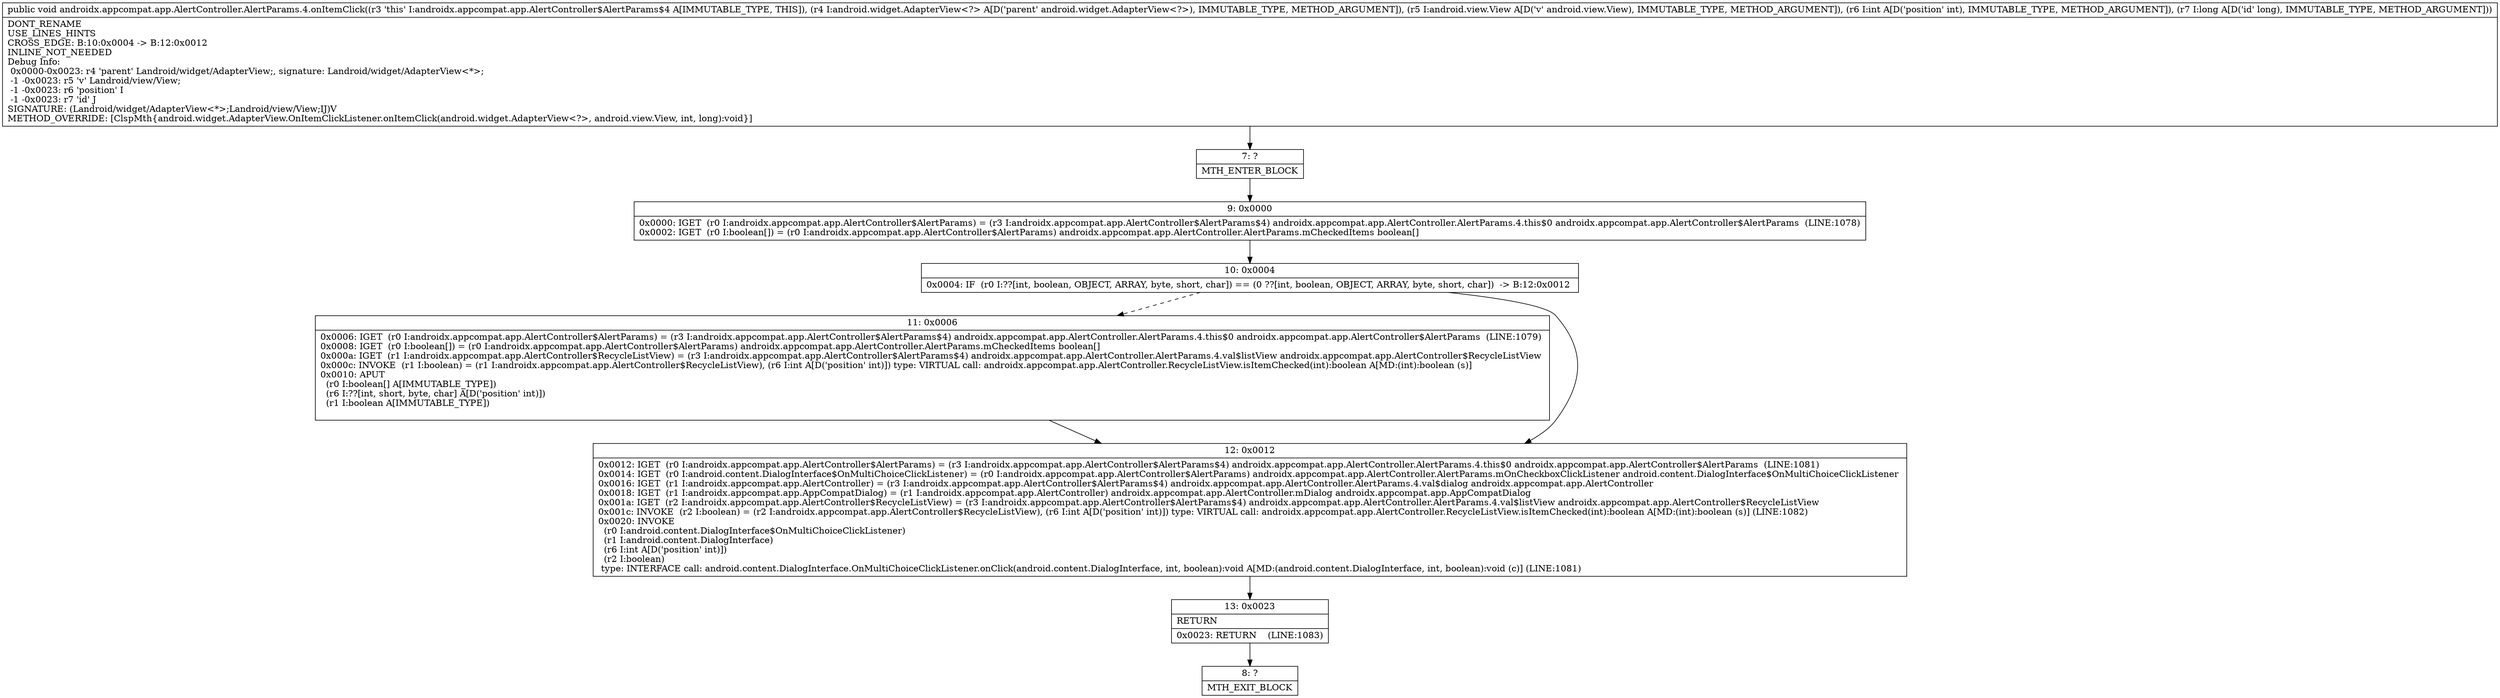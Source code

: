 digraph "CFG forandroidx.appcompat.app.AlertController.AlertParams.4.onItemClick(Landroid\/widget\/AdapterView;Landroid\/view\/View;IJ)V" {
Node_7 [shape=record,label="{7\:\ ?|MTH_ENTER_BLOCK\l}"];
Node_9 [shape=record,label="{9\:\ 0x0000|0x0000: IGET  (r0 I:androidx.appcompat.app.AlertController$AlertParams) = (r3 I:androidx.appcompat.app.AlertController$AlertParams$4) androidx.appcompat.app.AlertController.AlertParams.4.this$0 androidx.appcompat.app.AlertController$AlertParams  (LINE:1078)\l0x0002: IGET  (r0 I:boolean[]) = (r0 I:androidx.appcompat.app.AlertController$AlertParams) androidx.appcompat.app.AlertController.AlertParams.mCheckedItems boolean[] \l}"];
Node_10 [shape=record,label="{10\:\ 0x0004|0x0004: IF  (r0 I:??[int, boolean, OBJECT, ARRAY, byte, short, char]) == (0 ??[int, boolean, OBJECT, ARRAY, byte, short, char])  \-\> B:12:0x0012 \l}"];
Node_11 [shape=record,label="{11\:\ 0x0006|0x0006: IGET  (r0 I:androidx.appcompat.app.AlertController$AlertParams) = (r3 I:androidx.appcompat.app.AlertController$AlertParams$4) androidx.appcompat.app.AlertController.AlertParams.4.this$0 androidx.appcompat.app.AlertController$AlertParams  (LINE:1079)\l0x0008: IGET  (r0 I:boolean[]) = (r0 I:androidx.appcompat.app.AlertController$AlertParams) androidx.appcompat.app.AlertController.AlertParams.mCheckedItems boolean[] \l0x000a: IGET  (r1 I:androidx.appcompat.app.AlertController$RecycleListView) = (r3 I:androidx.appcompat.app.AlertController$AlertParams$4) androidx.appcompat.app.AlertController.AlertParams.4.val$listView androidx.appcompat.app.AlertController$RecycleListView \l0x000c: INVOKE  (r1 I:boolean) = (r1 I:androidx.appcompat.app.AlertController$RecycleListView), (r6 I:int A[D('position' int)]) type: VIRTUAL call: androidx.appcompat.app.AlertController.RecycleListView.isItemChecked(int):boolean A[MD:(int):boolean (s)]\l0x0010: APUT  \l  (r0 I:boolean[] A[IMMUTABLE_TYPE])\l  (r6 I:??[int, short, byte, char] A[D('position' int)])\l  (r1 I:boolean A[IMMUTABLE_TYPE])\l \l}"];
Node_12 [shape=record,label="{12\:\ 0x0012|0x0012: IGET  (r0 I:androidx.appcompat.app.AlertController$AlertParams) = (r3 I:androidx.appcompat.app.AlertController$AlertParams$4) androidx.appcompat.app.AlertController.AlertParams.4.this$0 androidx.appcompat.app.AlertController$AlertParams  (LINE:1081)\l0x0014: IGET  (r0 I:android.content.DialogInterface$OnMultiChoiceClickListener) = (r0 I:androidx.appcompat.app.AlertController$AlertParams) androidx.appcompat.app.AlertController.AlertParams.mOnCheckboxClickListener android.content.DialogInterface$OnMultiChoiceClickListener \l0x0016: IGET  (r1 I:androidx.appcompat.app.AlertController) = (r3 I:androidx.appcompat.app.AlertController$AlertParams$4) androidx.appcompat.app.AlertController.AlertParams.4.val$dialog androidx.appcompat.app.AlertController \l0x0018: IGET  (r1 I:androidx.appcompat.app.AppCompatDialog) = (r1 I:androidx.appcompat.app.AlertController) androidx.appcompat.app.AlertController.mDialog androidx.appcompat.app.AppCompatDialog \l0x001a: IGET  (r2 I:androidx.appcompat.app.AlertController$RecycleListView) = (r3 I:androidx.appcompat.app.AlertController$AlertParams$4) androidx.appcompat.app.AlertController.AlertParams.4.val$listView androidx.appcompat.app.AlertController$RecycleListView \l0x001c: INVOKE  (r2 I:boolean) = (r2 I:androidx.appcompat.app.AlertController$RecycleListView), (r6 I:int A[D('position' int)]) type: VIRTUAL call: androidx.appcompat.app.AlertController.RecycleListView.isItemChecked(int):boolean A[MD:(int):boolean (s)] (LINE:1082)\l0x0020: INVOKE  \l  (r0 I:android.content.DialogInterface$OnMultiChoiceClickListener)\l  (r1 I:android.content.DialogInterface)\l  (r6 I:int A[D('position' int)])\l  (r2 I:boolean)\l type: INTERFACE call: android.content.DialogInterface.OnMultiChoiceClickListener.onClick(android.content.DialogInterface, int, boolean):void A[MD:(android.content.DialogInterface, int, boolean):void (c)] (LINE:1081)\l}"];
Node_13 [shape=record,label="{13\:\ 0x0023|RETURN\l|0x0023: RETURN    (LINE:1083)\l}"];
Node_8 [shape=record,label="{8\:\ ?|MTH_EXIT_BLOCK\l}"];
MethodNode[shape=record,label="{public void androidx.appcompat.app.AlertController.AlertParams.4.onItemClick((r3 'this' I:androidx.appcompat.app.AlertController$AlertParams$4 A[IMMUTABLE_TYPE, THIS]), (r4 I:android.widget.AdapterView\<?\> A[D('parent' android.widget.AdapterView\<?\>), IMMUTABLE_TYPE, METHOD_ARGUMENT]), (r5 I:android.view.View A[D('v' android.view.View), IMMUTABLE_TYPE, METHOD_ARGUMENT]), (r6 I:int A[D('position' int), IMMUTABLE_TYPE, METHOD_ARGUMENT]), (r7 I:long A[D('id' long), IMMUTABLE_TYPE, METHOD_ARGUMENT]))  | DONT_RENAME\lUSE_LINES_HINTS\lCROSS_EDGE: B:10:0x0004 \-\> B:12:0x0012\lINLINE_NOT_NEEDED\lDebug Info:\l  0x0000\-0x0023: r4 'parent' Landroid\/widget\/AdapterView;, signature: Landroid\/widget\/AdapterView\<*\>;\l  \-1 \-0x0023: r5 'v' Landroid\/view\/View;\l  \-1 \-0x0023: r6 'position' I\l  \-1 \-0x0023: r7 'id' J\lSIGNATURE: (Landroid\/widget\/AdapterView\<*\>;Landroid\/view\/View;IJ)V\lMETHOD_OVERRIDE: [ClspMth\{android.widget.AdapterView.OnItemClickListener.onItemClick(android.widget.AdapterView\<?\>, android.view.View, int, long):void\}]\l}"];
MethodNode -> Node_7;Node_7 -> Node_9;
Node_9 -> Node_10;
Node_10 -> Node_11[style=dashed];
Node_10 -> Node_12;
Node_11 -> Node_12;
Node_12 -> Node_13;
Node_13 -> Node_8;
}

